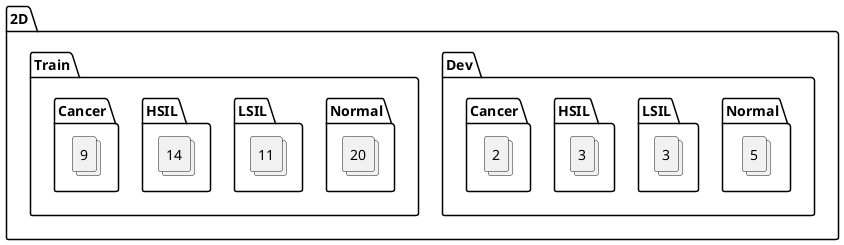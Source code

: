 @startuml 2D_data_partition

folder 2D {

    folder Dev {
        folder NormalDev as "Normal" {
            collections NormalDevPatients as "5"
        }
        folder LSILDev as "LSIL" {
            collections LSILDevPatients as "3"
        }
        folder HSILDev as "HSIL" {
            collections HSILDevPatients as "3"
        }
        folder CancerDev as "Cancer" {
            collections CancerDevPatients as "2"
        }
    }

    folder Train {
        
        folder NormalTrain as "Normal" {
            collections NormalTrainPatients as "20"
        }
        folder LSILTrain as "LSIL" {
            collections LSILTrainPatients as "11"
        }
        folder HSILTrain as "HSIL" {
            collections HSILTrainPatients as "14"
        }
        folder CancerTrain as "Cancer" {
            collections CancerTrainPatients as "9"
        }
    }
}

@enduml
